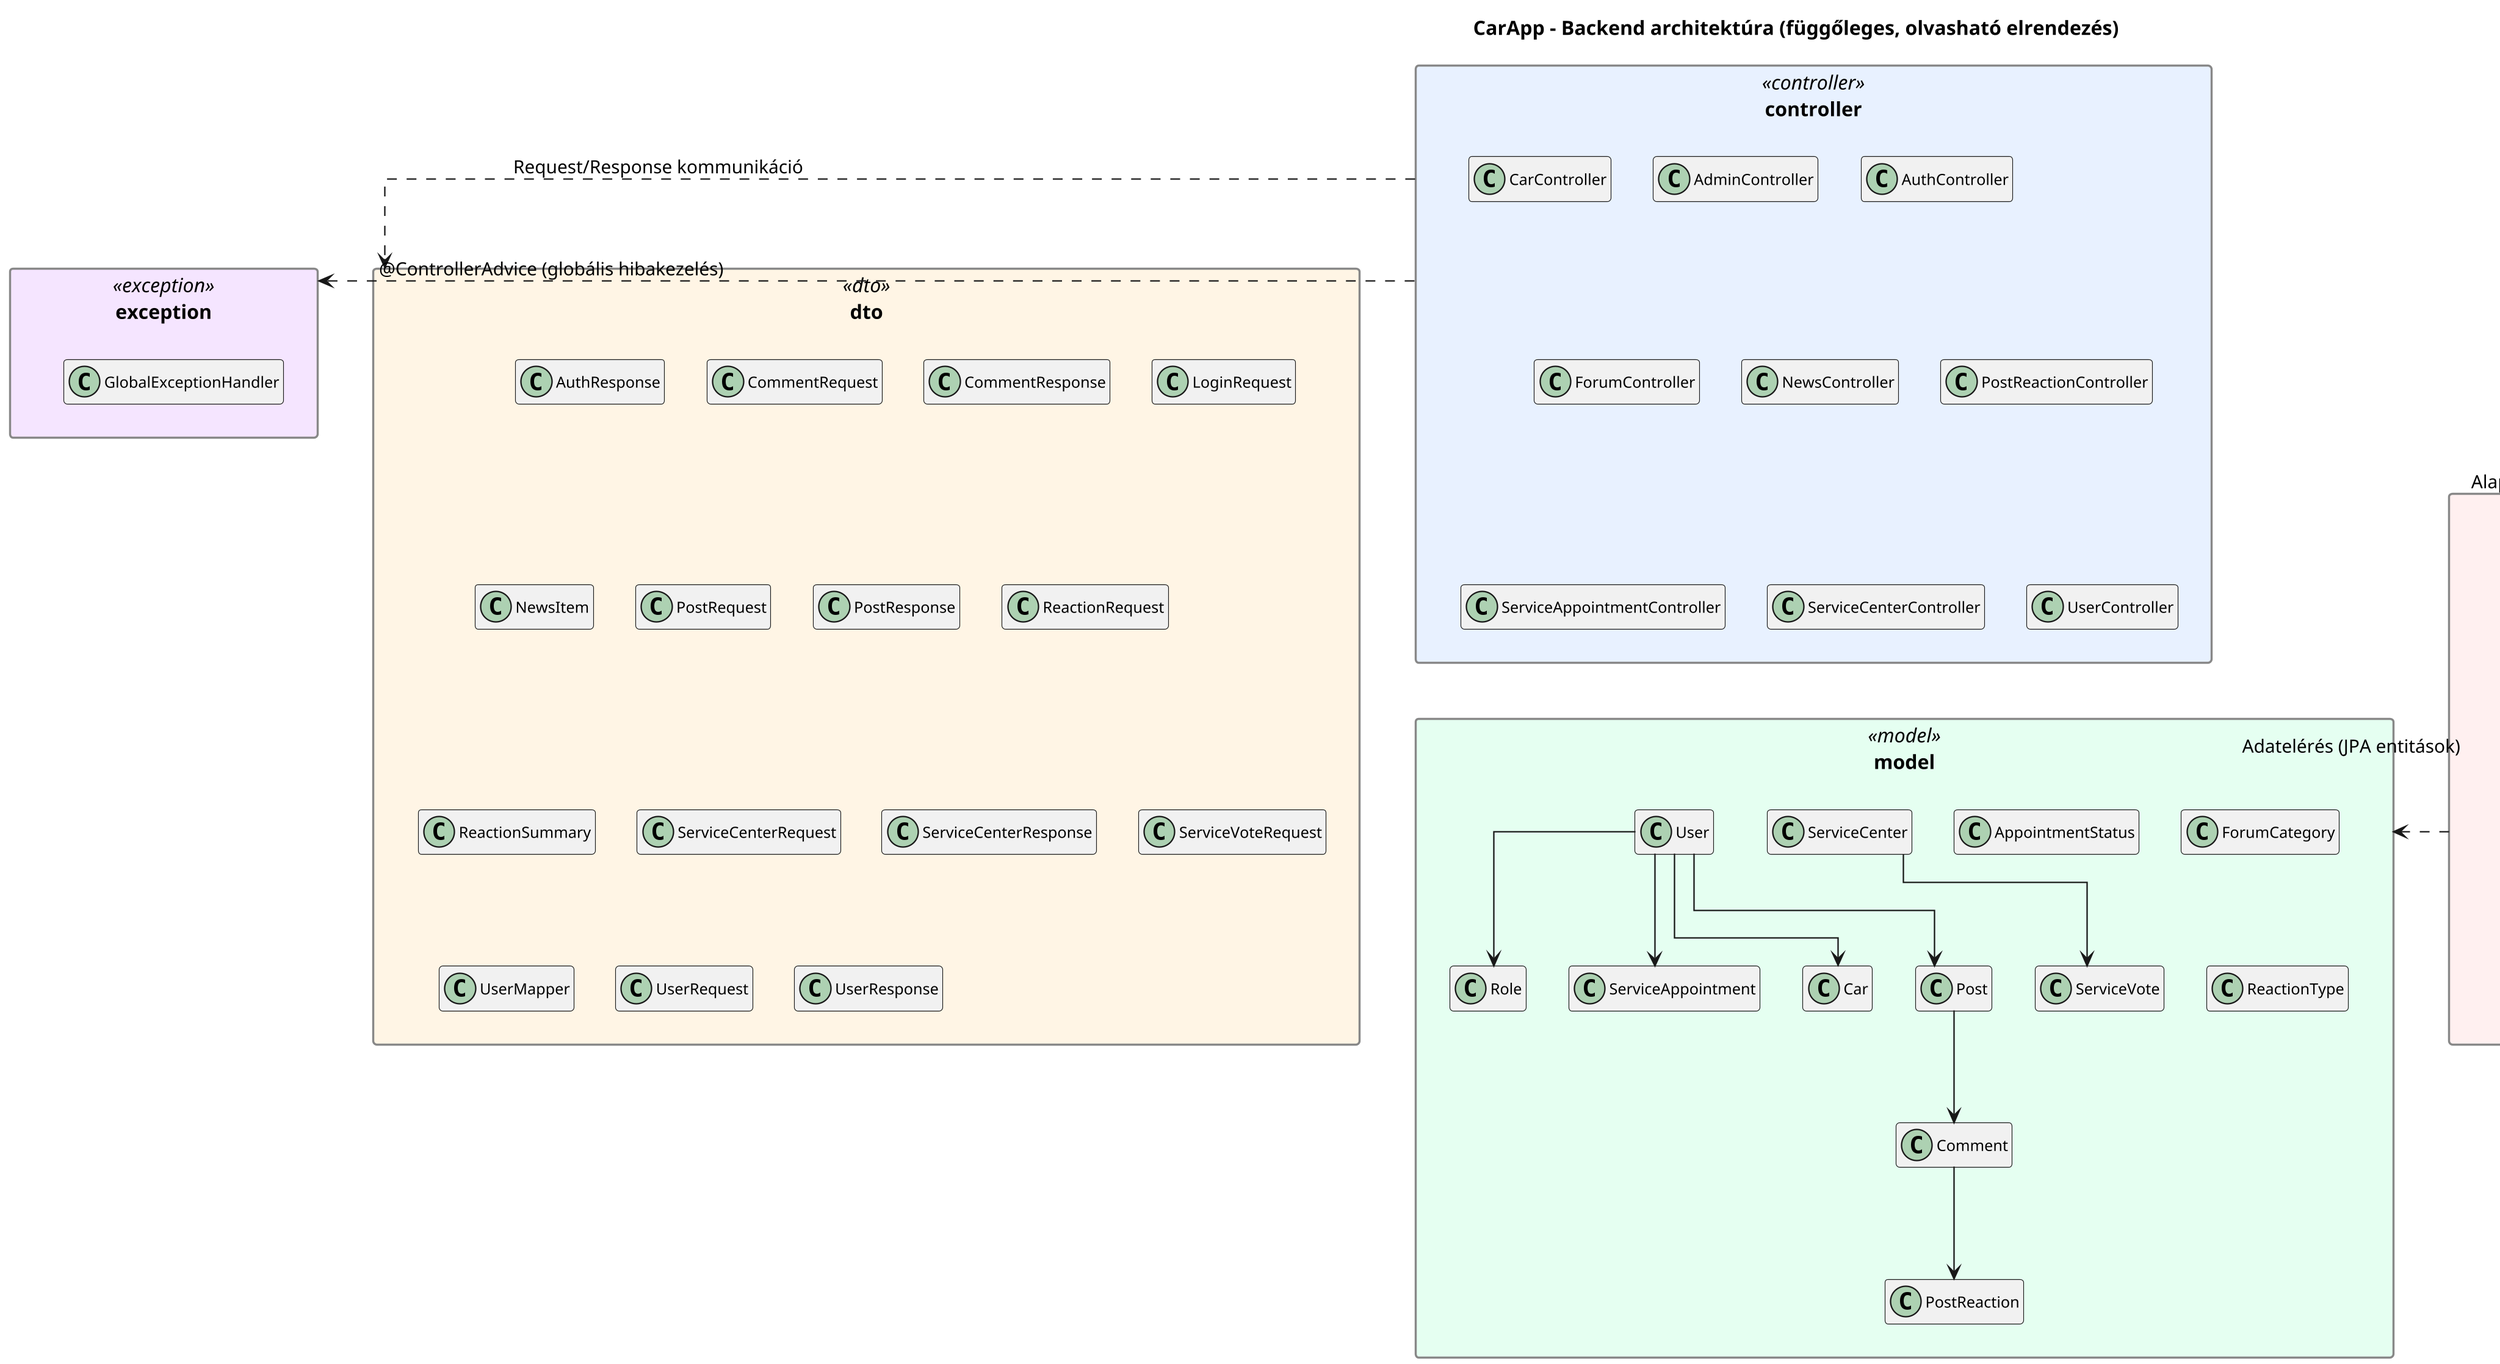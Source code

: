 @startuml
title CarApp – Backend architektúra (függőleges, olvasható elrendezés)

' === Layout és stílus ===
skinparam dpi 220
skinparam linetype ortho
skinparam packageStyle rectangle
skinparam classFontSize 11
skinparam shadowing false
top to bottom direction
hide empty members

skinparam packageTitleFontSize 13
skinparam packageBorderColor #888888
skinparam nodesep 30
skinparam ranksep 80

skinparam package {
    BackgroundColor<<controller>> #E8F1FF
    BackgroundColor<<dto>> #FFF5E5
    BackgroundColor<<model>> #E5FFF1
    BackgroundColor<<repository>> #FFF0F0
    BackgroundColor<<config>> #F0E5FF
    BackgroundColor<<security>> #FFE5E5
    BackgroundColor<<service>> #E9FFE9
    BackgroundColor<<exception>> #F5E5FF
}

' === CONFIG ===
package config <<config>> {
  class DataSeeder
  class SecurityConfig
}

' === SECURITY ===
package security <<security>> {
  class JwtAuthFilter
  class JwtService
}

' === CONTROLLER ===
package controller <<controller>> {
  class AdminController
  class AuthController
  class CarController
  class ForumController
  class NewsController
  class PostReactionController
  class ServiceAppointmentController
  class ServiceCenterController
  class UserController
}

' === DTO ===
package dto <<dto>> {
  class AuthResponse
  class CommentRequest
  class CommentResponse
  class LoginRequest
  class NewsItem
  class PostRequest
  class PostResponse
  class ReactionRequest
  class ReactionSummary
  class ServiceCenterRequest
  class ServiceCenterResponse
  class ServiceVoteRequest
  class UserMapper
  class UserRequest
  class UserResponse
}

' === EXCEPTION ===
package exception <<exception>> {
  class GlobalExceptionHandler
}

' === MODEL ===
package model <<model>> {
  class AppointmentStatus
  class Car
  class Comment
  class ForumCategory
  class Post
  class PostReaction
  class ReactionType
  class Role
  class ServiceAppointment
  class ServiceCenter
  class ServiceVote
  class User
}

' === REPOSITORY ===
package repository <<repository>> {
  class CarRepository
  class CommentRepository
  class PostReactionRepository
  class PostRepository
  class ServiceAppointmentRepository
  class ServiceCenterRepository
  class ServiceVoteRepository
  class UserRepository
}

' === SERVICE ===
package service <<service>> {
  class CarappApplication
}

' === KAPCSOLATOK ===

' Biztonság és konfiguráció
SecurityConfig --> JwtAuthFilter : FilterChain
JwtAuthFilter --> JwtService : Token kezelés
DataSeeder --> repository.UserRepository : Alapadatok feltöltése

' Controller ↔ DTO
controller ..> dto : Request/Response kommunikáció
controller ..> exception : @ControllerAdvice (globális hibakezelés)

' Repository ↔ Model
repository ..> model : Adatelérés (JPA entitások)

' Model kapcsolatok (fő logikai vonalak)
model.User --> model.Car
model.User --> model.ServiceAppointment
model.User --> model.Post
model.Post --> model.Comment
model.Comment --> model.PostReaction
model.ServiceCenter --> model.ServiceVote
model.User --> model.Role

' Main alkalmazás
service.CarappApplication --> config.SecurityConfig
service.CarappApplication --> repository.UserRepository

@enduml

